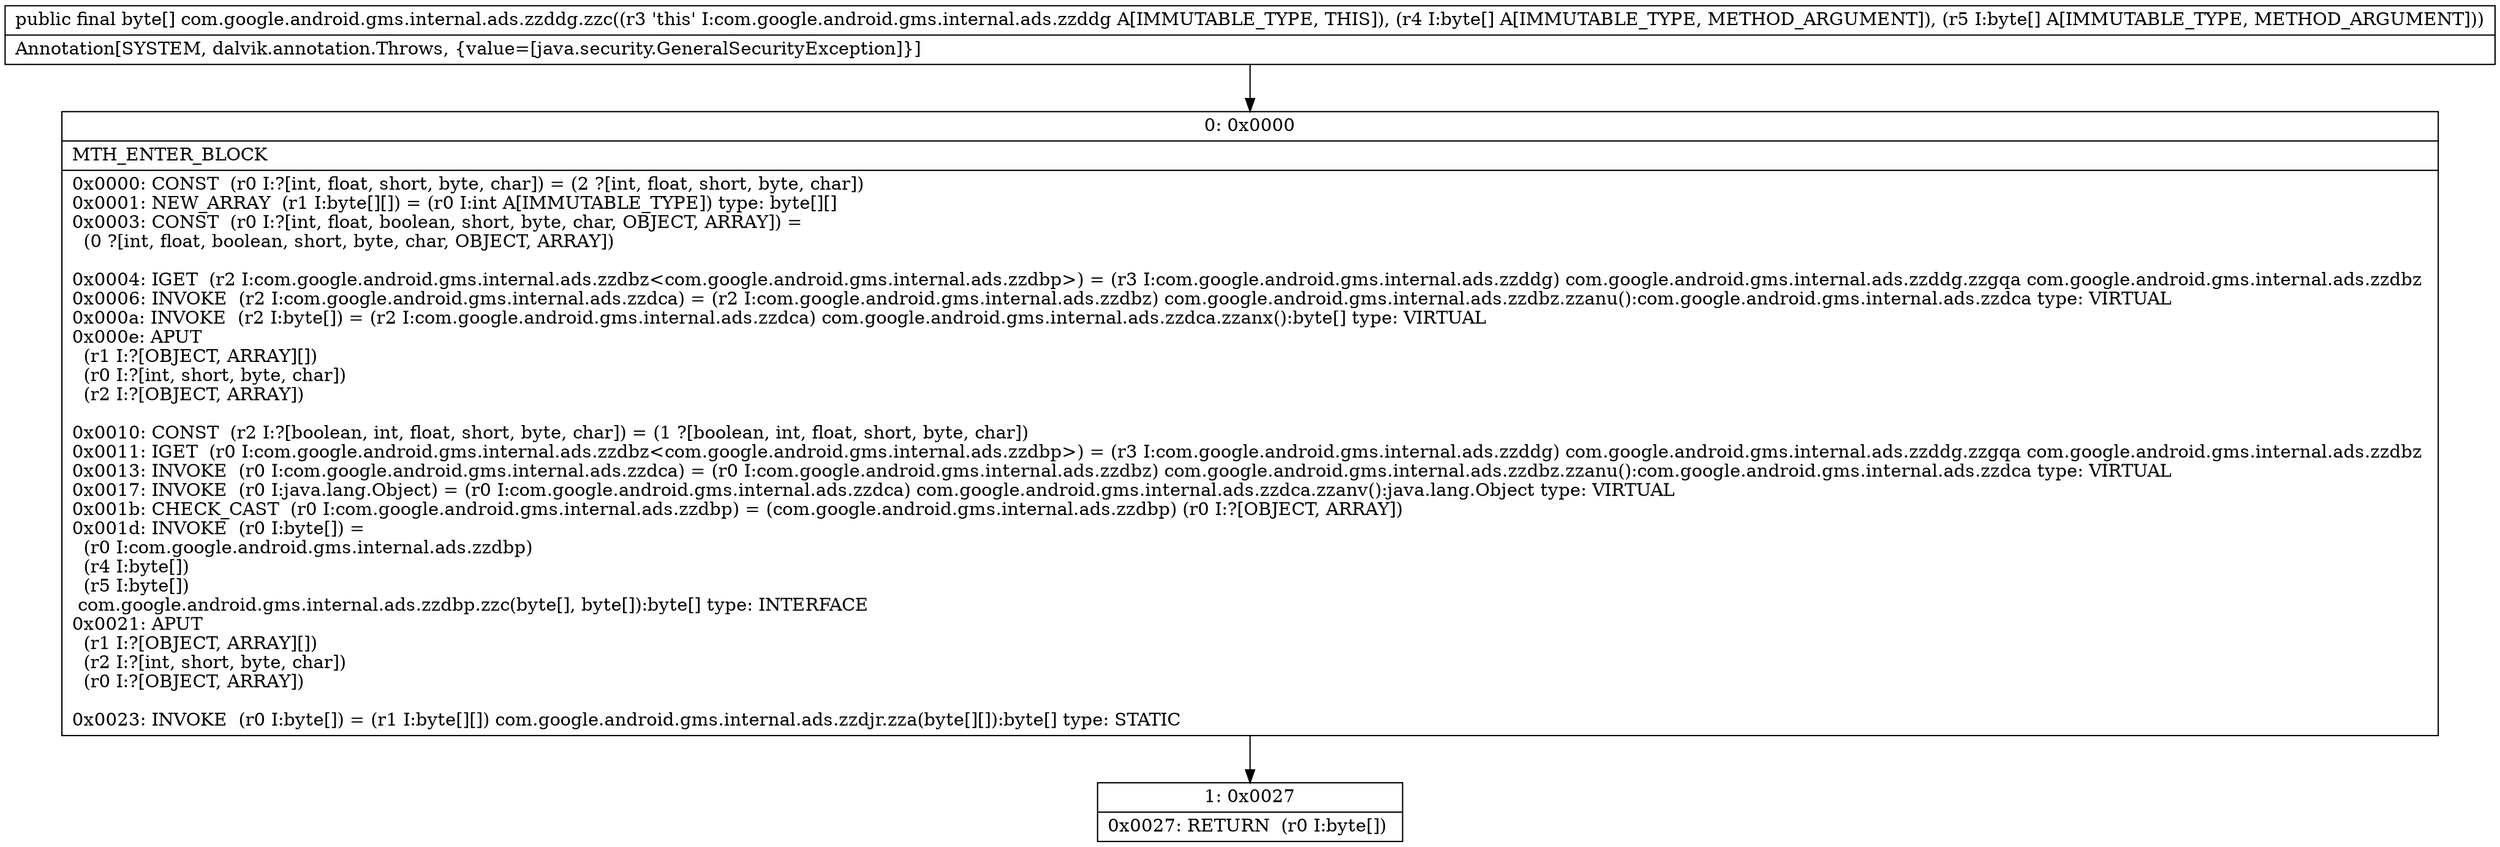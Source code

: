 digraph "CFG forcom.google.android.gms.internal.ads.zzddg.zzc([B[B)[B" {
Node_0 [shape=record,label="{0\:\ 0x0000|MTH_ENTER_BLOCK\l|0x0000: CONST  (r0 I:?[int, float, short, byte, char]) = (2 ?[int, float, short, byte, char]) \l0x0001: NEW_ARRAY  (r1 I:byte[][]) = (r0 I:int A[IMMUTABLE_TYPE]) type: byte[][] \l0x0003: CONST  (r0 I:?[int, float, boolean, short, byte, char, OBJECT, ARRAY]) = \l  (0 ?[int, float, boolean, short, byte, char, OBJECT, ARRAY])\l \l0x0004: IGET  (r2 I:com.google.android.gms.internal.ads.zzdbz\<com.google.android.gms.internal.ads.zzdbp\>) = (r3 I:com.google.android.gms.internal.ads.zzddg) com.google.android.gms.internal.ads.zzddg.zzgqa com.google.android.gms.internal.ads.zzdbz \l0x0006: INVOKE  (r2 I:com.google.android.gms.internal.ads.zzdca) = (r2 I:com.google.android.gms.internal.ads.zzdbz) com.google.android.gms.internal.ads.zzdbz.zzanu():com.google.android.gms.internal.ads.zzdca type: VIRTUAL \l0x000a: INVOKE  (r2 I:byte[]) = (r2 I:com.google.android.gms.internal.ads.zzdca) com.google.android.gms.internal.ads.zzdca.zzanx():byte[] type: VIRTUAL \l0x000e: APUT  \l  (r1 I:?[OBJECT, ARRAY][])\l  (r0 I:?[int, short, byte, char])\l  (r2 I:?[OBJECT, ARRAY])\l \l0x0010: CONST  (r2 I:?[boolean, int, float, short, byte, char]) = (1 ?[boolean, int, float, short, byte, char]) \l0x0011: IGET  (r0 I:com.google.android.gms.internal.ads.zzdbz\<com.google.android.gms.internal.ads.zzdbp\>) = (r3 I:com.google.android.gms.internal.ads.zzddg) com.google.android.gms.internal.ads.zzddg.zzgqa com.google.android.gms.internal.ads.zzdbz \l0x0013: INVOKE  (r0 I:com.google.android.gms.internal.ads.zzdca) = (r0 I:com.google.android.gms.internal.ads.zzdbz) com.google.android.gms.internal.ads.zzdbz.zzanu():com.google.android.gms.internal.ads.zzdca type: VIRTUAL \l0x0017: INVOKE  (r0 I:java.lang.Object) = (r0 I:com.google.android.gms.internal.ads.zzdca) com.google.android.gms.internal.ads.zzdca.zzanv():java.lang.Object type: VIRTUAL \l0x001b: CHECK_CAST  (r0 I:com.google.android.gms.internal.ads.zzdbp) = (com.google.android.gms.internal.ads.zzdbp) (r0 I:?[OBJECT, ARRAY]) \l0x001d: INVOKE  (r0 I:byte[]) = \l  (r0 I:com.google.android.gms.internal.ads.zzdbp)\l  (r4 I:byte[])\l  (r5 I:byte[])\l com.google.android.gms.internal.ads.zzdbp.zzc(byte[], byte[]):byte[] type: INTERFACE \l0x0021: APUT  \l  (r1 I:?[OBJECT, ARRAY][])\l  (r2 I:?[int, short, byte, char])\l  (r0 I:?[OBJECT, ARRAY])\l \l0x0023: INVOKE  (r0 I:byte[]) = (r1 I:byte[][]) com.google.android.gms.internal.ads.zzdjr.zza(byte[][]):byte[] type: STATIC \l}"];
Node_1 [shape=record,label="{1\:\ 0x0027|0x0027: RETURN  (r0 I:byte[]) \l}"];
MethodNode[shape=record,label="{public final byte[] com.google.android.gms.internal.ads.zzddg.zzc((r3 'this' I:com.google.android.gms.internal.ads.zzddg A[IMMUTABLE_TYPE, THIS]), (r4 I:byte[] A[IMMUTABLE_TYPE, METHOD_ARGUMENT]), (r5 I:byte[] A[IMMUTABLE_TYPE, METHOD_ARGUMENT]))  | Annotation[SYSTEM, dalvik.annotation.Throws, \{value=[java.security.GeneralSecurityException]\}]\l}"];
MethodNode -> Node_0;
Node_0 -> Node_1;
}

